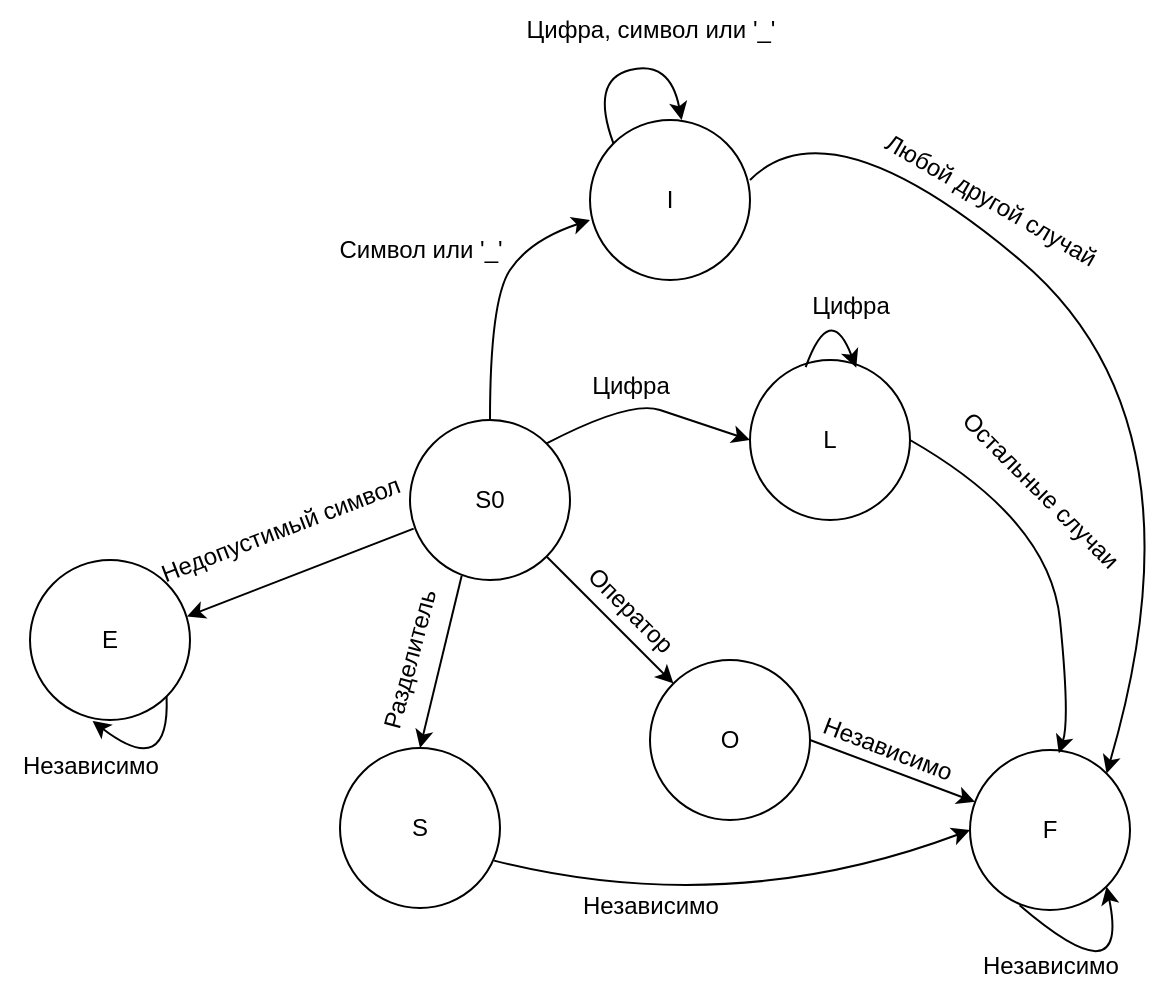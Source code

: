 <mxfile version="24.4.8" type="device">
  <diagram name="Страница — 1" id="YdG9vorFwvyIWXiYEx2r">
    <mxGraphModel dx="1114" dy="649" grid="1" gridSize="10" guides="1" tooltips="1" connect="1" arrows="1" fold="1" page="1" pageScale="1" pageWidth="827" pageHeight="1169" math="0" shadow="0">
      <root>
        <mxCell id="0" />
        <mxCell id="1" parent="0" />
        <mxCell id="37AqUj_-Lx2WRJFWYZgD-1" value="S0" style="ellipse;whiteSpace=wrap;html=1;aspect=fixed;" vertex="1" parent="1">
          <mxGeometry x="290" y="380" width="80" height="80" as="geometry" />
        </mxCell>
        <mxCell id="37AqUj_-Lx2WRJFWYZgD-2" value="I" style="ellipse;whiteSpace=wrap;html=1;aspect=fixed;" vertex="1" parent="1">
          <mxGeometry x="380" y="230" width="80" height="80" as="geometry" />
        </mxCell>
        <mxCell id="37AqUj_-Lx2WRJFWYZgD-3" value="L" style="ellipse;whiteSpace=wrap;html=1;aspect=fixed;" vertex="1" parent="1">
          <mxGeometry x="460" y="350" width="80" height="80" as="geometry" />
        </mxCell>
        <mxCell id="37AqUj_-Lx2WRJFWYZgD-4" value="O" style="ellipse;whiteSpace=wrap;html=1;aspect=fixed;" vertex="1" parent="1">
          <mxGeometry x="410" y="500" width="80" height="80" as="geometry" />
        </mxCell>
        <mxCell id="37AqUj_-Lx2WRJFWYZgD-5" value="S" style="ellipse;whiteSpace=wrap;html=1;aspect=fixed;" vertex="1" parent="1">
          <mxGeometry x="255" y="544" width="80" height="80" as="geometry" />
        </mxCell>
        <mxCell id="37AqUj_-Lx2WRJFWYZgD-8" value="E" style="ellipse;whiteSpace=wrap;html=1;aspect=fixed;" vertex="1" parent="1">
          <mxGeometry x="100" y="450" width="80" height="80" as="geometry" />
        </mxCell>
        <mxCell id="37AqUj_-Lx2WRJFWYZgD-9" value="F" style="ellipse;whiteSpace=wrap;html=1;aspect=fixed;" vertex="1" parent="1">
          <mxGeometry x="570" y="545" width="80" height="80" as="geometry" />
        </mxCell>
        <mxCell id="37AqUj_-Lx2WRJFWYZgD-10" value="" style="endArrow=classic;html=1;rounded=0;exitX=0.5;exitY=0;exitDx=0;exitDy=0;curved=1;" edge="1" parent="1" source="37AqUj_-Lx2WRJFWYZgD-1">
          <mxGeometry width="50" height="50" relative="1" as="geometry">
            <mxPoint x="330" y="330" as="sourcePoint" />
            <mxPoint x="380" y="280" as="targetPoint" />
            <Array as="points">
              <mxPoint x="330" y="320" />
              <mxPoint x="350" y="290" />
            </Array>
          </mxGeometry>
        </mxCell>
        <mxCell id="37AqUj_-Lx2WRJFWYZgD-17" value="Символ или &#39;_&#39;" style="text;html=1;align=center;verticalAlign=middle;resizable=0;points=[];autosize=1;strokeColor=none;fillColor=none;" vertex="1" parent="1">
          <mxGeometry x="240" y="280" width="110" height="30" as="geometry" />
        </mxCell>
        <mxCell id="37AqUj_-Lx2WRJFWYZgD-18" value="" style="endArrow=classic;html=1;rounded=0;entryX=0;entryY=0.5;entryDx=0;entryDy=0;exitX=1;exitY=0;exitDx=0;exitDy=0;jumpStyle=line;curved=1;" edge="1" parent="1" source="37AqUj_-Lx2WRJFWYZgD-1" target="37AqUj_-Lx2WRJFWYZgD-3">
          <mxGeometry width="50" height="50" relative="1" as="geometry">
            <mxPoint x="370" y="460" as="sourcePoint" />
            <mxPoint x="420" y="410" as="targetPoint" />
            <Array as="points">
              <mxPoint x="400" y="370" />
              <mxPoint x="430" y="380" />
            </Array>
          </mxGeometry>
        </mxCell>
        <mxCell id="37AqUj_-Lx2WRJFWYZgD-19" value="Цифра" style="text;html=1;align=center;verticalAlign=middle;resizable=0;points=[];autosize=1;strokeColor=none;fillColor=none;" vertex="1" parent="1">
          <mxGeometry x="370" y="348" width="60" height="30" as="geometry" />
        </mxCell>
        <mxCell id="37AqUj_-Lx2WRJFWYZgD-20" value="" style="endArrow=classic;html=1;rounded=0;exitX=1;exitY=1;exitDx=0;exitDy=0;entryX=0;entryY=0;entryDx=0;entryDy=0;" edge="1" parent="1" source="37AqUj_-Lx2WRJFWYZgD-1" target="37AqUj_-Lx2WRJFWYZgD-4">
          <mxGeometry width="50" height="50" relative="1" as="geometry">
            <mxPoint x="370" y="490" as="sourcePoint" />
            <mxPoint x="420" y="440" as="targetPoint" />
          </mxGeometry>
        </mxCell>
        <mxCell id="37AqUj_-Lx2WRJFWYZgD-21" value="Оператор" style="text;html=1;align=center;verticalAlign=middle;resizable=0;points=[];autosize=1;strokeColor=none;fillColor=none;rotation=45;" vertex="1" parent="1">
          <mxGeometry x="360" y="460" width="80" height="30" as="geometry" />
        </mxCell>
        <mxCell id="37AqUj_-Lx2WRJFWYZgD-23" value="" style="endArrow=classic;html=1;rounded=0;exitX=0.323;exitY=0.973;exitDx=0;exitDy=0;exitPerimeter=0;entryX=0.5;entryY=0;entryDx=0;entryDy=0;" edge="1" parent="1" source="37AqUj_-Lx2WRJFWYZgD-1" target="37AqUj_-Lx2WRJFWYZgD-5">
          <mxGeometry width="50" height="50" relative="1" as="geometry">
            <mxPoint x="370" y="490" as="sourcePoint" />
            <mxPoint x="420" y="440" as="targetPoint" />
          </mxGeometry>
        </mxCell>
        <mxCell id="37AqUj_-Lx2WRJFWYZgD-24" value="Разделитель" style="text;html=1;align=center;verticalAlign=middle;resizable=0;points=[];autosize=1;strokeColor=none;fillColor=none;rotation=-75;" vertex="1" parent="1">
          <mxGeometry x="245" y="485" width="90" height="30" as="geometry" />
        </mxCell>
        <mxCell id="37AqUj_-Lx2WRJFWYZgD-25" value="" style="endArrow=classic;html=1;rounded=0;entryX=0.981;entryY=0.353;entryDx=0;entryDy=0;entryPerimeter=0;exitX=0.023;exitY=0.679;exitDx=0;exitDy=0;exitPerimeter=0;" edge="1" parent="1" source="37AqUj_-Lx2WRJFWYZgD-1" target="37AqUj_-Lx2WRJFWYZgD-8">
          <mxGeometry width="50" height="50" relative="1" as="geometry">
            <mxPoint x="210" y="500" as="sourcePoint" />
            <mxPoint x="260" y="450" as="targetPoint" />
          </mxGeometry>
        </mxCell>
        <mxCell id="37AqUj_-Lx2WRJFWYZgD-26" value="Недопустимый символ" style="text;html=1;align=center;verticalAlign=middle;resizable=0;points=[];autosize=1;strokeColor=none;fillColor=none;rotation=-21;" vertex="1" parent="1">
          <mxGeometry x="150" y="420" width="150" height="30" as="geometry" />
        </mxCell>
        <mxCell id="37AqUj_-Lx2WRJFWYZgD-27" value="" style="endArrow=classic;html=1;rounded=0;exitX=0;exitY=0;exitDx=0;exitDy=0;curved=1;entryX=0.948;entryY=0.703;entryDx=0;entryDy=0;entryPerimeter=0;" edge="1" parent="1" source="37AqUj_-Lx2WRJFWYZgD-2">
          <mxGeometry width="50" height="50" relative="1" as="geometry">
            <mxPoint x="418.284" y="185.476" as="sourcePoint" />
            <mxPoint x="425.84" y="230" as="targetPoint" />
            <Array as="points">
              <mxPoint x="380" y="210" />
              <mxPoint x="420" y="200" />
            </Array>
          </mxGeometry>
        </mxCell>
        <mxCell id="37AqUj_-Lx2WRJFWYZgD-28" value="Цифра, символ или &#39;_&#39;" style="text;html=1;align=center;verticalAlign=middle;resizable=0;points=[];autosize=1;strokeColor=none;fillColor=none;" vertex="1" parent="1">
          <mxGeometry x="335" y="170" width="150" height="30" as="geometry" />
        </mxCell>
        <mxCell id="37AqUj_-Lx2WRJFWYZgD-29" value="" style="endArrow=classic;html=1;rounded=0;curved=1;exitX=1;exitY=0.375;exitDx=0;exitDy=0;entryX=1;entryY=0;entryDx=0;entryDy=0;exitPerimeter=0;" edge="1" parent="1" source="37AqUj_-Lx2WRJFWYZgD-2" target="37AqUj_-Lx2WRJFWYZgD-9">
          <mxGeometry width="50" height="50" relative="1" as="geometry">
            <mxPoint x="611.716" y="251.716" as="sourcePoint" />
            <mxPoint x="858.284" y="566.716" as="targetPoint" />
            <Array as="points">
              <mxPoint x="500" y="220" />
              <mxPoint x="690" y="380" />
            </Array>
          </mxGeometry>
        </mxCell>
        <mxCell id="37AqUj_-Lx2WRJFWYZgD-30" value="Любой другой случай" style="text;html=1;align=center;verticalAlign=middle;resizable=0;points=[];autosize=1;strokeColor=none;fillColor=none;rotation=30;" vertex="1" parent="1">
          <mxGeometry x="510" y="255" width="140" height="30" as="geometry" />
        </mxCell>
        <mxCell id="37AqUj_-Lx2WRJFWYZgD-31" value="" style="endArrow=classic;html=1;rounded=0;entryX=0.555;entryY=0.02;entryDx=0;entryDy=0;exitX=1;exitY=0.5;exitDx=0;exitDy=0;curved=1;entryPerimeter=0;" edge="1" parent="1" source="37AqUj_-Lx2WRJFWYZgD-3" target="37AqUj_-Lx2WRJFWYZgD-9">
          <mxGeometry width="50" height="50" relative="1" as="geometry">
            <mxPoint x="380" y="500" as="sourcePoint" />
            <mxPoint x="430" y="450" as="targetPoint" />
            <Array as="points">
              <mxPoint x="610" y="430" />
              <mxPoint x="620" y="530" />
            </Array>
          </mxGeometry>
        </mxCell>
        <mxCell id="37AqUj_-Lx2WRJFWYZgD-32" value="Остальные случаи" style="text;html=1;align=center;verticalAlign=middle;resizable=0;points=[];autosize=1;strokeColor=none;fillColor=none;rotation=45;" vertex="1" parent="1">
          <mxGeometry x="540" y="400" width="130" height="30" as="geometry" />
        </mxCell>
        <mxCell id="37AqUj_-Lx2WRJFWYZgD-33" value="" style="endArrow=classic;html=1;rounded=0;exitX=1;exitY=0.5;exitDx=0;exitDy=0;" edge="1" parent="1" source="37AqUj_-Lx2WRJFWYZgD-4" target="37AqUj_-Lx2WRJFWYZgD-9">
          <mxGeometry width="50" height="50" relative="1" as="geometry">
            <mxPoint x="430" y="590" as="sourcePoint" />
            <mxPoint x="480" y="540" as="targetPoint" />
          </mxGeometry>
        </mxCell>
        <mxCell id="37AqUj_-Lx2WRJFWYZgD-34" value="Независимо&amp;nbsp;" style="text;html=1;align=center;verticalAlign=middle;resizable=0;points=[];autosize=1;strokeColor=none;fillColor=none;rotation=21;" vertex="1" parent="1">
          <mxGeometry x="485" y="530" width="90" height="30" as="geometry" />
        </mxCell>
        <mxCell id="37AqUj_-Lx2WRJFWYZgD-35" value="" style="endArrow=classic;html=1;rounded=0;entryX=0.664;entryY=0.048;entryDx=0;entryDy=0;curved=1;exitX=0.348;exitY=0.044;exitDx=0;exitDy=0;exitPerimeter=0;entryPerimeter=0;" edge="1" parent="1" source="37AqUj_-Lx2WRJFWYZgD-3" target="37AqUj_-Lx2WRJFWYZgD-3">
          <mxGeometry width="50" height="50" relative="1" as="geometry">
            <mxPoint x="430" y="400" as="sourcePoint" />
            <mxPoint x="480" y="350" as="targetPoint" />
            <Array as="points">
              <mxPoint x="500" y="320" />
            </Array>
          </mxGeometry>
        </mxCell>
        <mxCell id="37AqUj_-Lx2WRJFWYZgD-36" value="Цифра" style="text;html=1;align=center;verticalAlign=middle;resizable=0;points=[];autosize=1;strokeColor=none;fillColor=none;" vertex="1" parent="1">
          <mxGeometry x="480" y="308" width="60" height="30" as="geometry" />
        </mxCell>
        <mxCell id="37AqUj_-Lx2WRJFWYZgD-37" value="" style="endArrow=classic;html=1;rounded=0;entryX=0;entryY=0.5;entryDx=0;entryDy=0;exitX=0.963;exitY=0.704;exitDx=0;exitDy=0;curved=1;exitPerimeter=0;" edge="1" parent="1" source="37AqUj_-Lx2WRJFWYZgD-5" target="37AqUj_-Lx2WRJFWYZgD-9">
          <mxGeometry width="50" height="50" relative="1" as="geometry">
            <mxPoint x="430" y="630" as="sourcePoint" />
            <mxPoint x="480" y="580" as="targetPoint" />
            <Array as="points">
              <mxPoint x="450" y="630" />
            </Array>
          </mxGeometry>
        </mxCell>
        <mxCell id="37AqUj_-Lx2WRJFWYZgD-38" value="Независимо" style="text;html=1;align=center;verticalAlign=middle;resizable=0;points=[];autosize=1;strokeColor=none;fillColor=none;" vertex="1" parent="1">
          <mxGeometry x="365" y="608" width="90" height="30" as="geometry" />
        </mxCell>
        <mxCell id="37AqUj_-Lx2WRJFWYZgD-39" value="" style="endArrow=classic;html=1;rounded=0;exitX=1;exitY=1;exitDx=0;exitDy=0;curved=1;entryX=0.391;entryY=1.006;entryDx=0;entryDy=0;entryPerimeter=0;" edge="1" parent="1" source="37AqUj_-Lx2WRJFWYZgD-8" target="37AqUj_-Lx2WRJFWYZgD-8">
          <mxGeometry width="50" height="50" relative="1" as="geometry">
            <mxPoint x="270" y="560" as="sourcePoint" />
            <mxPoint x="140" y="550" as="targetPoint" />
            <Array as="points">
              <mxPoint x="170" y="560" />
            </Array>
          </mxGeometry>
        </mxCell>
        <mxCell id="37AqUj_-Lx2WRJFWYZgD-40" value="Независимо" style="text;html=1;align=center;verticalAlign=middle;resizable=0;points=[];autosize=1;strokeColor=none;fillColor=none;" vertex="1" parent="1">
          <mxGeometry x="85" y="538" width="90" height="30" as="geometry" />
        </mxCell>
        <mxCell id="37AqUj_-Lx2WRJFWYZgD-41" value="" style="endArrow=classic;html=1;rounded=0;entryX=1;entryY=1;entryDx=0;entryDy=0;curved=1;exitX=0.31;exitY=0.971;exitDx=0;exitDy=0;exitPerimeter=0;" edge="1" parent="1" source="37AqUj_-Lx2WRJFWYZgD-9" target="37AqUj_-Lx2WRJFWYZgD-9">
          <mxGeometry width="50" height="50" relative="1" as="geometry">
            <mxPoint x="560" y="650" as="sourcePoint" />
            <mxPoint x="610" y="600" as="targetPoint" />
            <Array as="points">
              <mxPoint x="650" y="670" />
            </Array>
          </mxGeometry>
        </mxCell>
        <mxCell id="37AqUj_-Lx2WRJFWYZgD-43" value="Независимо" style="text;html=1;align=center;verticalAlign=middle;resizable=0;points=[];autosize=1;strokeColor=none;fillColor=none;" vertex="1" parent="1">
          <mxGeometry x="565" y="638" width="90" height="30" as="geometry" />
        </mxCell>
      </root>
    </mxGraphModel>
  </diagram>
</mxfile>
